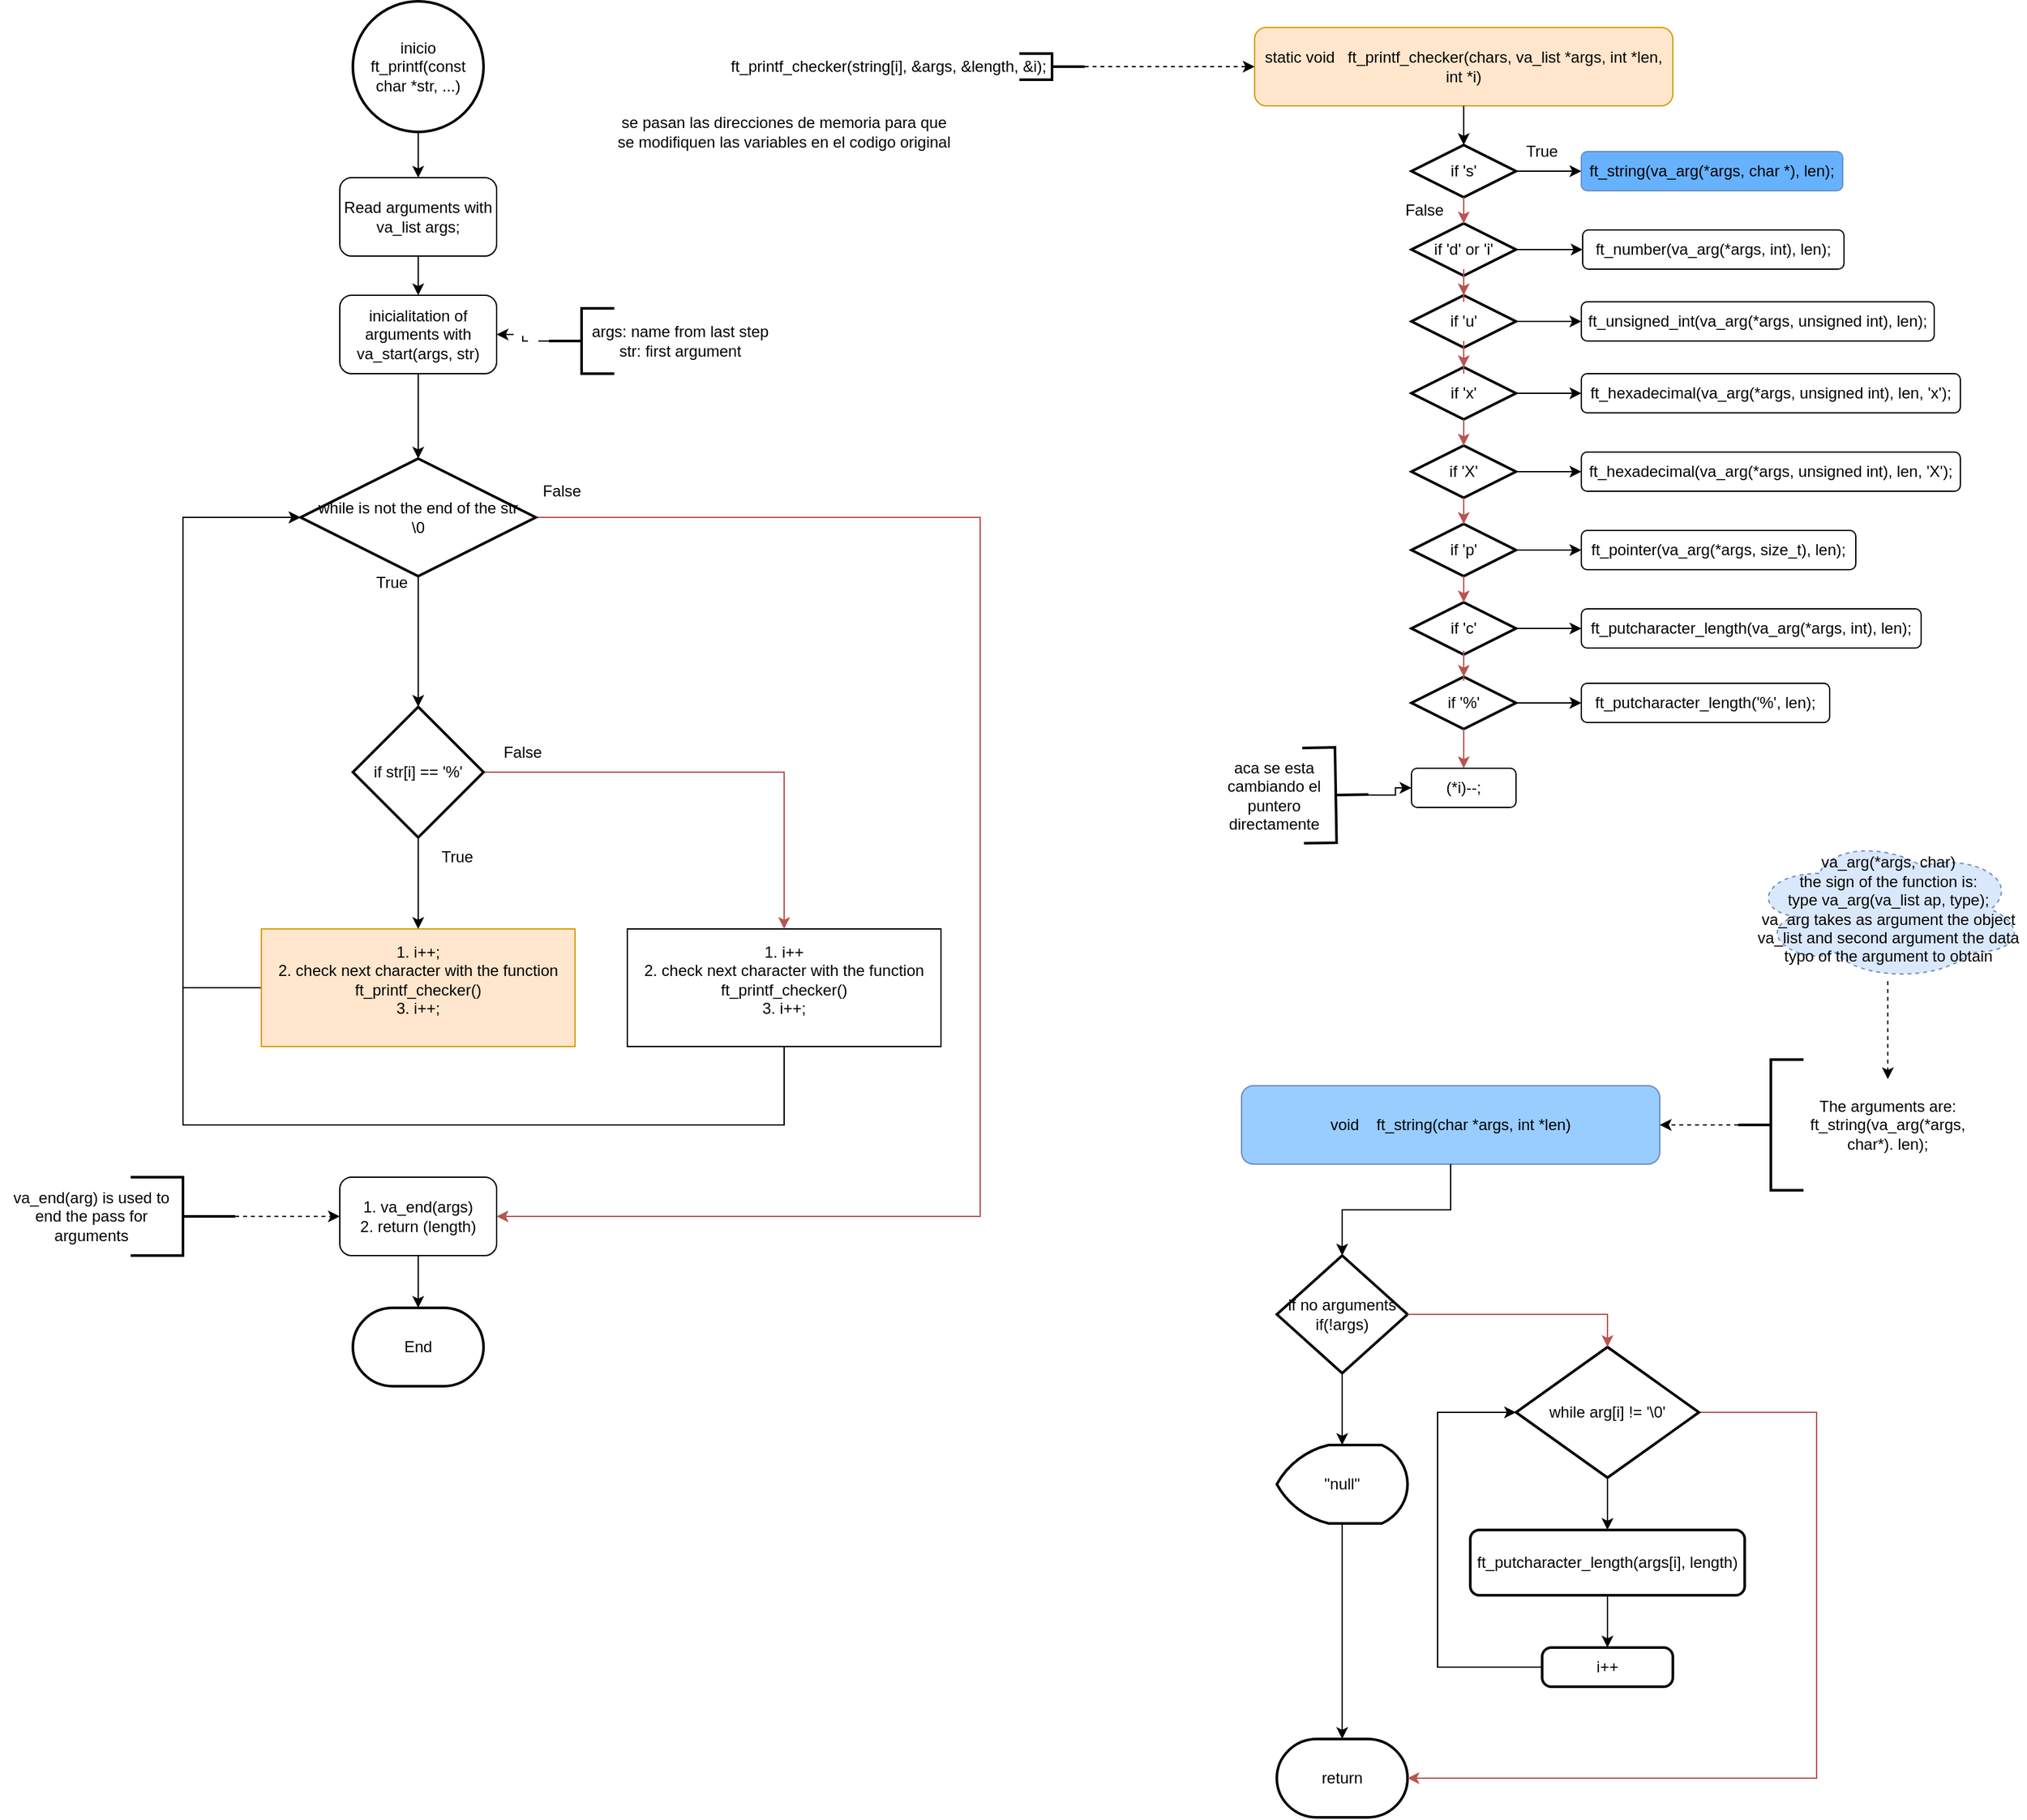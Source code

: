 <mxfile version="21.6.6" type="github">
  <diagram id="C5RBs43oDa-KdzZeNtuy" name="Page-1">
    <mxGraphModel dx="2678" dy="2047" grid="1" gridSize="10" guides="1" tooltips="1" connect="1" arrows="1" fold="1" page="1" pageScale="1" pageWidth="827" pageHeight="1169" math="0" shadow="0">
      <root>
        <mxCell id="WIyWlLk6GJQsqaUBKTNV-0" />
        <mxCell id="WIyWlLk6GJQsqaUBKTNV-1" parent="WIyWlLk6GJQsqaUBKTNV-0" />
        <mxCell id="30GPN8XgoAUHvCBVAkMa-12" style="edgeStyle=orthogonalEdgeStyle;rounded=0;orthogonalLoop=1;jettySize=auto;html=1;entryX=0.5;entryY=0;entryDx=0;entryDy=0;" edge="1" parent="WIyWlLk6GJQsqaUBKTNV-1" source="30GPN8XgoAUHvCBVAkMa-0" target="30GPN8XgoAUHvCBVAkMa-3">
          <mxGeometry relative="1" as="geometry" />
        </mxCell>
        <mxCell id="30GPN8XgoAUHvCBVAkMa-0" value="&lt;div&gt;Read arguments with va_list args;&lt;br&gt;&lt;/div&gt;" style="rounded=1;whiteSpace=wrap;html=1;" vertex="1" parent="WIyWlLk6GJQsqaUBKTNV-1">
          <mxGeometry x="90" y="145" width="120" height="60" as="geometry" />
        </mxCell>
        <mxCell id="30GPN8XgoAUHvCBVAkMa-33" style="edgeStyle=orthogonalEdgeStyle;rounded=0;orthogonalLoop=1;jettySize=auto;html=1;entryX=0.5;entryY=0;entryDx=0;entryDy=0;entryPerimeter=0;" edge="1" parent="WIyWlLk6GJQsqaUBKTNV-1" source="30GPN8XgoAUHvCBVAkMa-3" target="30GPN8XgoAUHvCBVAkMa-15">
          <mxGeometry relative="1" as="geometry" />
        </mxCell>
        <mxCell id="30GPN8XgoAUHvCBVAkMa-3" value="inicialitation of arguments with&lt;br&gt;va_start(args, str)" style="rounded=1;whiteSpace=wrap;html=1;" vertex="1" parent="WIyWlLk6GJQsqaUBKTNV-1">
          <mxGeometry x="90" y="235" width="120" height="60" as="geometry" />
        </mxCell>
        <mxCell id="30GPN8XgoAUHvCBVAkMa-7" value="" style="group" vertex="1" connectable="0" parent="WIyWlLk6GJQsqaUBKTNV-1">
          <mxGeometry x="250" y="245" width="180" height="50" as="geometry" />
        </mxCell>
        <mxCell id="30GPN8XgoAUHvCBVAkMa-4" value="" style="strokeWidth=2;html=1;shape=mxgraph.flowchart.annotation_2;align=left;labelPosition=right;pointerEvents=1;" vertex="1" parent="30GPN8XgoAUHvCBVAkMa-7">
          <mxGeometry width="50" height="50" as="geometry" />
        </mxCell>
        <mxCell id="30GPN8XgoAUHvCBVAkMa-5" value="&lt;div&gt;args: name from last step&lt;/div&gt;&lt;div&gt;str: first argument&lt;/div&gt;" style="text;html=1;align=center;verticalAlign=middle;resizable=0;points=[];autosize=1;strokeColor=none;fillColor=none;" vertex="1" parent="30GPN8XgoAUHvCBVAkMa-7">
          <mxGeometry x="20" y="5" width="160" height="40" as="geometry" />
        </mxCell>
        <mxCell id="30GPN8XgoAUHvCBVAkMa-10" style="edgeStyle=orthogonalEdgeStyle;rounded=0;orthogonalLoop=1;jettySize=auto;html=1;entryX=1;entryY=0.5;entryDx=0;entryDy=0;dashed=1;dashPattern=8 8;" edge="1" parent="WIyWlLk6GJQsqaUBKTNV-1" source="30GPN8XgoAUHvCBVAkMa-4" target="30GPN8XgoAUHvCBVAkMa-3">
          <mxGeometry relative="1" as="geometry" />
        </mxCell>
        <mxCell id="30GPN8XgoAUHvCBVAkMa-22" value="" style="edgeStyle=orthogonalEdgeStyle;rounded=0;orthogonalLoop=1;jettySize=auto;html=1;" edge="1" parent="WIyWlLk6GJQsqaUBKTNV-1" source="30GPN8XgoAUHvCBVAkMa-15">
          <mxGeometry relative="1" as="geometry">
            <mxPoint x="150" y="550" as="targetPoint" />
          </mxGeometry>
        </mxCell>
        <mxCell id="30GPN8XgoAUHvCBVAkMa-29" style="edgeStyle=orthogonalEdgeStyle;rounded=0;orthogonalLoop=1;jettySize=auto;html=1;entryX=1;entryY=0.5;entryDx=0;entryDy=0;fillColor=#f8cecc;strokeColor=#b85450;exitX=1;exitY=0.5;exitDx=0;exitDy=0;exitPerimeter=0;" edge="1" parent="WIyWlLk6GJQsqaUBKTNV-1" source="30GPN8XgoAUHvCBVAkMa-15" target="30GPN8XgoAUHvCBVAkMa-26">
          <mxGeometry relative="1" as="geometry">
            <Array as="points">
              <mxPoint x="580" y="405" />
              <mxPoint x="580" y="940" />
            </Array>
          </mxGeometry>
        </mxCell>
        <mxCell id="30GPN8XgoAUHvCBVAkMa-15" value="&lt;div&gt;while is not the end of the str&lt;br&gt;\0&lt;br&gt;&lt;/div&gt;" style="strokeWidth=2;html=1;shape=mxgraph.flowchart.decision;whiteSpace=wrap;" vertex="1" parent="WIyWlLk6GJQsqaUBKTNV-1">
          <mxGeometry x="60" y="360" width="180" height="90" as="geometry" />
        </mxCell>
        <mxCell id="30GPN8XgoAUHvCBVAkMa-59" style="edgeStyle=orthogonalEdgeStyle;rounded=0;orthogonalLoop=1;jettySize=auto;html=1;" edge="1" parent="WIyWlLk6GJQsqaUBKTNV-1" source="30GPN8XgoAUHvCBVAkMa-26" target="30GPN8XgoAUHvCBVAkMa-58">
          <mxGeometry relative="1" as="geometry" />
        </mxCell>
        <mxCell id="30GPN8XgoAUHvCBVAkMa-26" value="&lt;div&gt;1. va_end(args)&lt;/div&gt;&lt;div&gt;2. return (length)&lt;br&gt;&lt;/div&gt;" style="rounded=1;whiteSpace=wrap;html=1;" vertex="1" parent="WIyWlLk6GJQsqaUBKTNV-1">
          <mxGeometry x="90" y="910" width="120" height="60" as="geometry" />
        </mxCell>
        <mxCell id="30GPN8XgoAUHvCBVAkMa-31" value="&lt;div&gt;False&lt;/div&gt;" style="text;html=1;strokeColor=none;fillColor=none;align=center;verticalAlign=middle;whiteSpace=wrap;rounded=0;" vertex="1" parent="WIyWlLk6GJQsqaUBKTNV-1">
          <mxGeometry x="230" y="370" width="60" height="30" as="geometry" />
        </mxCell>
        <mxCell id="30GPN8XgoAUHvCBVAkMa-32" value="True" style="text;html=1;strokeColor=none;fillColor=none;align=center;verticalAlign=middle;whiteSpace=wrap;rounded=0;" vertex="1" parent="WIyWlLk6GJQsqaUBKTNV-1">
          <mxGeometry x="100" y="440" width="60" height="30" as="geometry" />
        </mxCell>
        <mxCell id="30GPN8XgoAUHvCBVAkMa-34" value="&amp;nbsp;" style="text;whiteSpace=wrap;html=1;" vertex="1" parent="WIyWlLk6GJQsqaUBKTNV-1">
          <mxGeometry x="530" y="670" width="40" height="40" as="geometry" />
        </mxCell>
        <mxCell id="30GPN8XgoAUHvCBVAkMa-45" style="edgeStyle=orthogonalEdgeStyle;rounded=0;orthogonalLoop=1;jettySize=auto;html=1;entryX=0.5;entryY=0;entryDx=0;entryDy=0;fillColor=#f8cecc;strokeColor=#b85450;" edge="1" parent="WIyWlLk6GJQsqaUBKTNV-1" source="30GPN8XgoAUHvCBVAkMa-35" target="30GPN8XgoAUHvCBVAkMa-38">
          <mxGeometry relative="1" as="geometry" />
        </mxCell>
        <mxCell id="30GPN8XgoAUHvCBVAkMa-47" style="edgeStyle=orthogonalEdgeStyle;rounded=0;orthogonalLoop=1;jettySize=auto;html=1;exitX=0.5;exitY=1;exitDx=0;exitDy=0;exitPerimeter=0;entryX=0.5;entryY=0;entryDx=0;entryDy=0;" edge="1" parent="WIyWlLk6GJQsqaUBKTNV-1" source="30GPN8XgoAUHvCBVAkMa-35" target="30GPN8XgoAUHvCBVAkMa-36">
          <mxGeometry relative="1" as="geometry" />
        </mxCell>
        <mxCell id="30GPN8XgoAUHvCBVAkMa-35" value="if str[i] == &#39;%&#39;" style="strokeWidth=2;html=1;shape=mxgraph.flowchart.decision;whiteSpace=wrap;" vertex="1" parent="WIyWlLk6GJQsqaUBKTNV-1">
          <mxGeometry x="100" y="550" width="100" height="100" as="geometry" />
        </mxCell>
        <mxCell id="30GPN8XgoAUHvCBVAkMa-52" style="edgeStyle=orthogonalEdgeStyle;rounded=0;orthogonalLoop=1;jettySize=auto;html=1;entryX=0;entryY=0.5;entryDx=0;entryDy=0;entryPerimeter=0;" edge="1" parent="WIyWlLk6GJQsqaUBKTNV-1" source="30GPN8XgoAUHvCBVAkMa-36" target="30GPN8XgoAUHvCBVAkMa-15">
          <mxGeometry relative="1" as="geometry">
            <Array as="points">
              <mxPoint x="-30" y="765" />
              <mxPoint x="-30" y="405" />
            </Array>
          </mxGeometry>
        </mxCell>
        <mxCell id="30GPN8XgoAUHvCBVAkMa-36" value="1. i++;&lt;br&gt;2. check next character with the function ft_printf_checker()&lt;br&gt;3. i++;&lt;br&gt;&lt;ol&gt;&lt;/ol&gt;" style="rounded=0;whiteSpace=wrap;html=1;fillColor=#ffe6cc;strokeColor=#d79b00;" vertex="1" parent="WIyWlLk6GJQsqaUBKTNV-1">
          <mxGeometry x="30" y="720" width="240" height="90" as="geometry" />
        </mxCell>
        <mxCell id="30GPN8XgoAUHvCBVAkMa-37" style="edgeStyle=orthogonalEdgeStyle;rounded=0;orthogonalLoop=1;jettySize=auto;html=1;exitX=0.5;exitY=1;exitDx=0;exitDy=0;" edge="1" parent="WIyWlLk6GJQsqaUBKTNV-1" source="30GPN8XgoAUHvCBVAkMa-36" target="30GPN8XgoAUHvCBVAkMa-36">
          <mxGeometry relative="1" as="geometry" />
        </mxCell>
        <mxCell id="30GPN8XgoAUHvCBVAkMa-56" style="edgeStyle=orthogonalEdgeStyle;rounded=0;orthogonalLoop=1;jettySize=auto;html=1;entryX=0;entryY=0.5;entryDx=0;entryDy=0;entryPerimeter=0;" edge="1" parent="WIyWlLk6GJQsqaUBKTNV-1" source="30GPN8XgoAUHvCBVAkMa-38" target="30GPN8XgoAUHvCBVAkMa-15">
          <mxGeometry relative="1" as="geometry">
            <Array as="points">
              <mxPoint x="430" y="870" />
              <mxPoint x="-30" y="870" />
              <mxPoint x="-30" y="405" />
            </Array>
          </mxGeometry>
        </mxCell>
        <mxCell id="30GPN8XgoAUHvCBVAkMa-38" value="1. i++&lt;br&gt;2. check next character with the function ft_printf_checker()&lt;br&gt;3. i++;&lt;br&gt;&lt;ol&gt;&lt;/ol&gt;" style="rounded=0;whiteSpace=wrap;html=1;" vertex="1" parent="WIyWlLk6GJQsqaUBKTNV-1">
          <mxGeometry x="310" y="720" width="240" height="90" as="geometry" />
        </mxCell>
        <mxCell id="30GPN8XgoAUHvCBVAkMa-49" value="True" style="text;html=1;strokeColor=none;fillColor=none;align=center;verticalAlign=middle;whiteSpace=wrap;rounded=0;" vertex="1" parent="WIyWlLk6GJQsqaUBKTNV-1">
          <mxGeometry x="150" y="650" width="60" height="30" as="geometry" />
        </mxCell>
        <mxCell id="30GPN8XgoAUHvCBVAkMa-50" value="&lt;div&gt;False&lt;/div&gt;" style="text;html=1;strokeColor=none;fillColor=none;align=center;verticalAlign=middle;whiteSpace=wrap;rounded=0;" vertex="1" parent="WIyWlLk6GJQsqaUBKTNV-1">
          <mxGeometry x="200" y="570" width="60" height="30" as="geometry" />
        </mxCell>
        <mxCell id="30GPN8XgoAUHvCBVAkMa-60" style="edgeStyle=orthogonalEdgeStyle;rounded=0;orthogonalLoop=1;jettySize=auto;html=1;" edge="1" parent="WIyWlLk6GJQsqaUBKTNV-1" source="30GPN8XgoAUHvCBVAkMa-57" target="30GPN8XgoAUHvCBVAkMa-0">
          <mxGeometry relative="1" as="geometry" />
        </mxCell>
        <mxCell id="30GPN8XgoAUHvCBVAkMa-57" value="inicio&lt;br&gt;&lt;div&gt;ft_printf(const char *str, ...)&lt;/div&gt;" style="strokeWidth=2;html=1;shape=mxgraph.flowchart.start_2;whiteSpace=wrap;" vertex="1" parent="WIyWlLk6GJQsqaUBKTNV-1">
          <mxGeometry x="100" y="10" width="100" height="100" as="geometry" />
        </mxCell>
        <mxCell id="30GPN8XgoAUHvCBVAkMa-58" value="End" style="strokeWidth=2;html=1;shape=mxgraph.flowchart.terminator;whiteSpace=wrap;" vertex="1" parent="WIyWlLk6GJQsqaUBKTNV-1">
          <mxGeometry x="100" y="1010" width="100" height="60" as="geometry" />
        </mxCell>
        <mxCell id="30GPN8XgoAUHvCBVAkMa-63" style="edgeStyle=orthogonalEdgeStyle;rounded=0;orthogonalLoop=1;jettySize=auto;html=1;entryX=0;entryY=0.5;entryDx=0;entryDy=0;dashed=1;" edge="1" parent="WIyWlLk6GJQsqaUBKTNV-1" source="30GPN8XgoAUHvCBVAkMa-61" target="30GPN8XgoAUHvCBVAkMa-26">
          <mxGeometry relative="1" as="geometry" />
        </mxCell>
        <mxCell id="30GPN8XgoAUHvCBVAkMa-61" value="" style="strokeWidth=2;html=1;shape=mxgraph.flowchart.annotation_2;align=left;labelPosition=right;pointerEvents=1;rotation=-180;" vertex="1" parent="WIyWlLk6GJQsqaUBKTNV-1">
          <mxGeometry x="-70" y="910" width="80" height="60" as="geometry" />
        </mxCell>
        <mxCell id="30GPN8XgoAUHvCBVAkMa-62" value="&lt;div&gt;va_end(arg) is used to end the pass for arguments&lt;/div&gt;" style="text;html=1;strokeColor=none;fillColor=none;align=center;verticalAlign=middle;whiteSpace=wrap;rounded=0;" vertex="1" parent="WIyWlLk6GJQsqaUBKTNV-1">
          <mxGeometry x="-170" y="902.5" width="140" height="75" as="geometry" />
        </mxCell>
        <mxCell id="30GPN8XgoAUHvCBVAkMa-75" value="se pasan las direcciones de memoria para que se modifiquen las variables en el codigo original" style="text;html=1;strokeColor=none;fillColor=none;align=center;verticalAlign=middle;whiteSpace=wrap;rounded=0;" vertex="1" parent="WIyWlLk6GJQsqaUBKTNV-1">
          <mxGeometry x="300" y="90" width="260" height="40" as="geometry" />
        </mxCell>
        <mxCell id="30GPN8XgoAUHvCBVAkMa-102" value="" style="group" vertex="1" connectable="0" parent="WIyWlLk6GJQsqaUBKTNV-1">
          <mxGeometry x="780" y="650" width="599.5" height="750" as="geometry" />
        </mxCell>
        <mxCell id="30GPN8XgoAUHvCBVAkMa-64" value="&lt;div&gt;void&amp;nbsp;&amp;nbsp;&amp;nbsp; ft_string(char *args, int *len)&lt;/div&gt;" style="rounded=1;whiteSpace=wrap;html=1;fillColor=#99CCFF;strokeColor=#6c8ebf;" vertex="1" parent="30GPN8XgoAUHvCBVAkMa-102">
          <mxGeometry y="190" width="320" height="60" as="geometry" />
        </mxCell>
        <mxCell id="30GPN8XgoAUHvCBVAkMa-67" style="edgeStyle=orthogonalEdgeStyle;rounded=0;orthogonalLoop=1;jettySize=auto;html=1;dashed=1;" edge="1" parent="30GPN8XgoAUHvCBVAkMa-102" source="30GPN8XgoAUHvCBVAkMa-65" target="30GPN8XgoAUHvCBVAkMa-64">
          <mxGeometry relative="1" as="geometry" />
        </mxCell>
        <mxCell id="30GPN8XgoAUHvCBVAkMa-65" value="" style="strokeWidth=2;html=1;shape=mxgraph.flowchart.annotation_2;align=left;labelPosition=right;pointerEvents=1;" vertex="1" parent="30GPN8XgoAUHvCBVAkMa-102">
          <mxGeometry x="380" y="170" width="50" height="100" as="geometry" />
        </mxCell>
        <mxCell id="30GPN8XgoAUHvCBVAkMa-66" value="The arguments are:&lt;br&gt;ft_string(va_arg(*args, char*). len);" style="text;html=1;strokeColor=none;fillColor=none;align=center;verticalAlign=middle;whiteSpace=wrap;rounded=0;" vertex="1" parent="30GPN8XgoAUHvCBVAkMa-102">
          <mxGeometry x="420" y="185" width="149" height="70" as="geometry" />
        </mxCell>
        <mxCell id="30GPN8XgoAUHvCBVAkMa-69" style="edgeStyle=orthogonalEdgeStyle;rounded=0;orthogonalLoop=1;jettySize=auto;html=1;dashed=1;" edge="1" parent="30GPN8XgoAUHvCBVAkMa-102" source="30GPN8XgoAUHvCBVAkMa-68" target="30GPN8XgoAUHvCBVAkMa-66">
          <mxGeometry relative="1" as="geometry" />
        </mxCell>
        <mxCell id="30GPN8XgoAUHvCBVAkMa-68" value="va_arg(*args, char)&lt;br&gt;the sign of the function is:&lt;br&gt;type va_arg(va_list ap, type);&lt;br&gt;va_arg takes as argument the object va_list and second argument the data typo of the argument to obtain&lt;br&gt; " style="ellipse;shape=cloud;whiteSpace=wrap;html=1;fillColor=#dae8fc;strokeColor=#6c8ebf;dashed=1;" vertex="1" parent="30GPN8XgoAUHvCBVAkMa-102">
          <mxGeometry x="389.5" width="210" height="110" as="geometry" />
        </mxCell>
        <mxCell id="30GPN8XgoAUHvCBVAkMa-76" value="if no arguments&lt;br&gt;if(!args)" style="strokeWidth=2;html=1;shape=mxgraph.flowchart.decision;whiteSpace=wrap;" vertex="1" parent="30GPN8XgoAUHvCBVAkMa-102">
          <mxGeometry x="27" y="320" width="100" height="90" as="geometry" />
        </mxCell>
        <mxCell id="30GPN8XgoAUHvCBVAkMa-96" style="edgeStyle=orthogonalEdgeStyle;rounded=0;orthogonalLoop=1;jettySize=auto;html=1;entryX=0.5;entryY=0;entryDx=0;entryDy=0;entryPerimeter=0;" edge="1" parent="30GPN8XgoAUHvCBVAkMa-102" source="30GPN8XgoAUHvCBVAkMa-64" target="30GPN8XgoAUHvCBVAkMa-76">
          <mxGeometry relative="1" as="geometry" />
        </mxCell>
        <mxCell id="30GPN8XgoAUHvCBVAkMa-78" value="&quot;null&quot;" style="strokeWidth=2;html=1;shape=mxgraph.flowchart.display;whiteSpace=wrap;" vertex="1" parent="30GPN8XgoAUHvCBVAkMa-102">
          <mxGeometry x="27" y="465" width="100" height="60" as="geometry" />
        </mxCell>
        <mxCell id="30GPN8XgoAUHvCBVAkMa-84" style="edgeStyle=orthogonalEdgeStyle;rounded=0;orthogonalLoop=1;jettySize=auto;html=1;" edge="1" parent="30GPN8XgoAUHvCBVAkMa-102" source="30GPN8XgoAUHvCBVAkMa-76" target="30GPN8XgoAUHvCBVAkMa-78">
          <mxGeometry relative="1" as="geometry" />
        </mxCell>
        <mxCell id="30GPN8XgoAUHvCBVAkMa-80" value="return" style="strokeWidth=2;html=1;shape=mxgraph.flowchart.terminator;whiteSpace=wrap;" vertex="1" parent="30GPN8XgoAUHvCBVAkMa-102">
          <mxGeometry x="27" y="690" width="100" height="60" as="geometry" />
        </mxCell>
        <mxCell id="30GPN8XgoAUHvCBVAkMa-81" style="edgeStyle=orthogonalEdgeStyle;rounded=0;orthogonalLoop=1;jettySize=auto;html=1;entryX=0.5;entryY=0;entryDx=0;entryDy=0;entryPerimeter=0;" edge="1" parent="30GPN8XgoAUHvCBVAkMa-102" source="30GPN8XgoAUHvCBVAkMa-78" target="30GPN8XgoAUHvCBVAkMa-80">
          <mxGeometry relative="1" as="geometry" />
        </mxCell>
        <mxCell id="30GPN8XgoAUHvCBVAkMa-95" style="edgeStyle=orthogonalEdgeStyle;rounded=0;orthogonalLoop=1;jettySize=auto;html=1;entryX=1;entryY=0.5;entryDx=0;entryDy=0;entryPerimeter=0;fillColor=#f8cecc;strokeColor=#b85450;" edge="1" parent="30GPN8XgoAUHvCBVAkMa-102" source="30GPN8XgoAUHvCBVAkMa-83" target="30GPN8XgoAUHvCBVAkMa-80">
          <mxGeometry relative="1" as="geometry">
            <Array as="points">
              <mxPoint x="440" y="440" />
              <mxPoint x="440" y="720" />
            </Array>
          </mxGeometry>
        </mxCell>
        <mxCell id="30GPN8XgoAUHvCBVAkMa-83" value="while arg[i] != &#39;\0&#39;" style="strokeWidth=2;html=1;shape=mxgraph.flowchart.decision;whiteSpace=wrap;" vertex="1" parent="30GPN8XgoAUHvCBVAkMa-102">
          <mxGeometry x="210" y="390" width="140" height="100" as="geometry" />
        </mxCell>
        <mxCell id="30GPN8XgoAUHvCBVAkMa-94" style="edgeStyle=orthogonalEdgeStyle;rounded=0;orthogonalLoop=1;jettySize=auto;html=1;entryX=0.5;entryY=0;entryDx=0;entryDy=0;entryPerimeter=0;fillColor=#f8cecc;strokeColor=#b85450;" edge="1" parent="30GPN8XgoAUHvCBVAkMa-102" source="30GPN8XgoAUHvCBVAkMa-76" target="30GPN8XgoAUHvCBVAkMa-83">
          <mxGeometry relative="1" as="geometry" />
        </mxCell>
        <mxCell id="30GPN8XgoAUHvCBVAkMa-87" value="ft_putcharacter_length(args[i], length)" style="rounded=1;whiteSpace=wrap;html=1;absoluteArcSize=1;arcSize=14;strokeWidth=2;" vertex="1" parent="30GPN8XgoAUHvCBVAkMa-102">
          <mxGeometry x="175" y="530" width="210" height="50" as="geometry" />
        </mxCell>
        <mxCell id="30GPN8XgoAUHvCBVAkMa-90" style="edgeStyle=orthogonalEdgeStyle;rounded=0;orthogonalLoop=1;jettySize=auto;html=1;entryX=0.5;entryY=0;entryDx=0;entryDy=0;" edge="1" parent="30GPN8XgoAUHvCBVAkMa-102" source="30GPN8XgoAUHvCBVAkMa-83" target="30GPN8XgoAUHvCBVAkMa-87">
          <mxGeometry relative="1" as="geometry" />
        </mxCell>
        <mxCell id="30GPN8XgoAUHvCBVAkMa-92" style="edgeStyle=orthogonalEdgeStyle;rounded=0;orthogonalLoop=1;jettySize=auto;html=1;entryX=0;entryY=0.5;entryDx=0;entryDy=0;entryPerimeter=0;" edge="1" parent="30GPN8XgoAUHvCBVAkMa-102" source="30GPN8XgoAUHvCBVAkMa-89" target="30GPN8XgoAUHvCBVAkMa-83">
          <mxGeometry relative="1" as="geometry">
            <Array as="points">
              <mxPoint x="150" y="635" />
              <mxPoint x="150" y="440" />
            </Array>
          </mxGeometry>
        </mxCell>
        <mxCell id="30GPN8XgoAUHvCBVAkMa-89" value="i++" style="rounded=1;whiteSpace=wrap;html=1;absoluteArcSize=1;arcSize=14;strokeWidth=2;" vertex="1" parent="30GPN8XgoAUHvCBVAkMa-102">
          <mxGeometry x="230" y="620" width="100" height="30" as="geometry" />
        </mxCell>
        <mxCell id="30GPN8XgoAUHvCBVAkMa-91" style="edgeStyle=orthogonalEdgeStyle;rounded=0;orthogonalLoop=1;jettySize=auto;html=1;" edge="1" parent="30GPN8XgoAUHvCBVAkMa-102" source="30GPN8XgoAUHvCBVAkMa-87" target="30GPN8XgoAUHvCBVAkMa-89">
          <mxGeometry relative="1" as="geometry" />
        </mxCell>
        <mxCell id="30GPN8XgoAUHvCBVAkMa-144" value="" style="group" vertex="1" connectable="0" parent="WIyWlLk6GJQsqaUBKTNV-1">
          <mxGeometry x="370" y="30" width="960" height="624.431" as="geometry" />
        </mxCell>
        <mxCell id="30GPN8XgoAUHvCBVAkMa-72" value="" style="group" vertex="1" connectable="0" parent="30GPN8XgoAUHvCBVAkMa-144">
          <mxGeometry y="15" width="290" height="30" as="geometry" />
        </mxCell>
        <mxCell id="30GPN8XgoAUHvCBVAkMa-142" value="" style="group" vertex="1" connectable="0" parent="30GPN8XgoAUHvCBVAkMa-72">
          <mxGeometry width="290" height="30" as="geometry" />
        </mxCell>
        <mxCell id="30GPN8XgoAUHvCBVAkMa-70" value="ft_printf_checker(string[i], &amp;amp;args, &amp;amp;length, &amp;amp;i);" style="text;html=1;strokeColor=none;fillColor=none;align=center;verticalAlign=middle;whiteSpace=wrap;rounded=0;" vertex="1" parent="30GPN8XgoAUHvCBVAkMa-142">
          <mxGeometry width="280" height="30" as="geometry" />
        </mxCell>
        <mxCell id="30GPN8XgoAUHvCBVAkMa-71" value="" style="strokeWidth=2;html=1;shape=mxgraph.flowchart.annotation_2;align=left;labelPosition=right;pointerEvents=1;rotation=-180;" vertex="1" parent="30GPN8XgoAUHvCBVAkMa-142">
          <mxGeometry x="240" y="5" width="50" height="20" as="geometry" />
        </mxCell>
        <mxCell id="30GPN8XgoAUHvCBVAkMa-141" value="" style="group" vertex="1" connectable="0" parent="30GPN8XgoAUHvCBVAkMa-144">
          <mxGeometry x="380" y="550.569" width="127.733" height="73.862" as="geometry" />
        </mxCell>
        <mxCell id="30GPN8XgoAUHvCBVAkMa-138" value="" style="strokeWidth=2;html=1;shape=mxgraph.flowchart.annotation_2;align=left;labelPosition=right;pointerEvents=1;rotation=-181;" vertex="1" parent="30GPN8XgoAUHvCBVAkMa-141">
          <mxGeometry x="77.1" y="0.431" width="50" height="73" as="geometry" />
        </mxCell>
        <mxCell id="30GPN8XgoAUHvCBVAkMa-140" value="aca se esta cambiando el puntero directamente" style="text;html=1;strokeColor=none;fillColor=none;align=center;verticalAlign=middle;whiteSpace=wrap;rounded=0;" vertex="1" parent="30GPN8XgoAUHvCBVAkMa-141">
          <mxGeometry y="1.931" width="110" height="70" as="geometry" />
        </mxCell>
        <mxCell id="30GPN8XgoAUHvCBVAkMa-143" value="" style="group" vertex="1" connectable="0" parent="30GPN8XgoAUHvCBVAkMa-144">
          <mxGeometry x="420" width="540" height="597" as="geometry" />
        </mxCell>
        <mxCell id="30GPN8XgoAUHvCBVAkMa-39" value="static void&amp;nbsp;&amp;nbsp; ft_printf_checker(chars, va_list *args, int *len, int *i)" style="rounded=1;whiteSpace=wrap;html=1;fillColor=#ffe6cc;strokeColor=#d79b00;" vertex="1" parent="30GPN8XgoAUHvCBVAkMa-143">
          <mxGeometry width="320" height="60" as="geometry" />
        </mxCell>
        <mxCell id="30GPN8XgoAUHvCBVAkMa-97" value="if &#39;s&#39;" style="strokeWidth=2;html=1;shape=mxgraph.flowchart.decision;whiteSpace=wrap;" vertex="1" parent="30GPN8XgoAUHvCBVAkMa-143">
          <mxGeometry x="120" y="90" width="80" height="40" as="geometry" />
        </mxCell>
        <mxCell id="30GPN8XgoAUHvCBVAkMa-108" style="edgeStyle=orthogonalEdgeStyle;rounded=0;orthogonalLoop=1;jettySize=auto;html=1;exitX=0.5;exitY=1;exitDx=0;exitDy=0;entryX=0.5;entryY=0;entryDx=0;entryDy=0;entryPerimeter=0;" edge="1" parent="30GPN8XgoAUHvCBVAkMa-143" source="30GPN8XgoAUHvCBVAkMa-39" target="30GPN8XgoAUHvCBVAkMa-97">
          <mxGeometry relative="1" as="geometry" />
        </mxCell>
        <mxCell id="30GPN8XgoAUHvCBVAkMa-98" value="if &#39;d&#39; or &#39;i&#39;" style="strokeWidth=2;html=1;shape=mxgraph.flowchart.decision;whiteSpace=wrap;" vertex="1" parent="30GPN8XgoAUHvCBVAkMa-143">
          <mxGeometry x="120" y="150" width="80" height="40" as="geometry" />
        </mxCell>
        <mxCell id="30GPN8XgoAUHvCBVAkMa-109" style="edgeStyle=orthogonalEdgeStyle;rounded=0;orthogonalLoop=1;jettySize=auto;html=1;fillColor=#f8cecc;strokeColor=#b85450;" edge="1" parent="30GPN8XgoAUHvCBVAkMa-143" source="30GPN8XgoAUHvCBVAkMa-97" target="30GPN8XgoAUHvCBVAkMa-98">
          <mxGeometry relative="1" as="geometry" />
        </mxCell>
        <mxCell id="30GPN8XgoAUHvCBVAkMa-99" value="if &#39;u&#39;" style="strokeWidth=2;html=1;shape=mxgraph.flowchart.decision;whiteSpace=wrap;" vertex="1" parent="30GPN8XgoAUHvCBVAkMa-143">
          <mxGeometry x="120" y="205" width="80" height="40" as="geometry" />
        </mxCell>
        <mxCell id="30GPN8XgoAUHvCBVAkMa-110" style="edgeStyle=orthogonalEdgeStyle;rounded=0;orthogonalLoop=1;jettySize=auto;html=1;entryX=0.5;entryY=0;entryDx=0;entryDy=0;entryPerimeter=0;fillColor=#f8cecc;strokeColor=#b85450;" edge="1" parent="30GPN8XgoAUHvCBVAkMa-143" source="30GPN8XgoAUHvCBVAkMa-98" target="30GPN8XgoAUHvCBVAkMa-99">
          <mxGeometry relative="1" as="geometry" />
        </mxCell>
        <mxCell id="30GPN8XgoAUHvCBVAkMa-100" value="if &#39;x&#39;" style="strokeWidth=2;html=1;shape=mxgraph.flowchart.decision;whiteSpace=wrap;" vertex="1" parent="30GPN8XgoAUHvCBVAkMa-143">
          <mxGeometry x="120" y="260" width="80" height="40" as="geometry" />
        </mxCell>
        <mxCell id="30GPN8XgoAUHvCBVAkMa-111" style="edgeStyle=orthogonalEdgeStyle;rounded=0;orthogonalLoop=1;jettySize=auto;html=1;entryX=0.5;entryY=0;entryDx=0;entryDy=0;entryPerimeter=0;fillColor=#f8cecc;strokeColor=#b85450;" edge="1" parent="30GPN8XgoAUHvCBVAkMa-143" source="30GPN8XgoAUHvCBVAkMa-99" target="30GPN8XgoAUHvCBVAkMa-100">
          <mxGeometry relative="1" as="geometry" />
        </mxCell>
        <mxCell id="30GPN8XgoAUHvCBVAkMa-101" value="if &#39;X&#39;" style="strokeWidth=2;html=1;shape=mxgraph.flowchart.decision;whiteSpace=wrap;" vertex="1" parent="30GPN8XgoAUHvCBVAkMa-143">
          <mxGeometry x="120" y="320" width="80" height="40" as="geometry" />
        </mxCell>
        <mxCell id="30GPN8XgoAUHvCBVAkMa-112" style="edgeStyle=orthogonalEdgeStyle;rounded=0;orthogonalLoop=1;jettySize=auto;html=1;fillColor=#f8cecc;strokeColor=#b85450;" edge="1" parent="30GPN8XgoAUHvCBVAkMa-143" source="30GPN8XgoAUHvCBVAkMa-100" target="30GPN8XgoAUHvCBVAkMa-101">
          <mxGeometry relative="1" as="geometry" />
        </mxCell>
        <mxCell id="30GPN8XgoAUHvCBVAkMa-103" value="if &#39;p&#39;" style="strokeWidth=2;html=1;shape=mxgraph.flowchart.decision;whiteSpace=wrap;" vertex="1" parent="30GPN8XgoAUHvCBVAkMa-143">
          <mxGeometry x="120" y="380" width="80" height="40" as="geometry" />
        </mxCell>
        <mxCell id="30GPN8XgoAUHvCBVAkMa-114" style="edgeStyle=orthogonalEdgeStyle;rounded=0;orthogonalLoop=1;jettySize=auto;html=1;entryX=0.5;entryY=0;entryDx=0;entryDy=0;entryPerimeter=0;fillColor=#f8cecc;strokeColor=#b85450;" edge="1" parent="30GPN8XgoAUHvCBVAkMa-143" source="30GPN8XgoAUHvCBVAkMa-101" target="30GPN8XgoAUHvCBVAkMa-103">
          <mxGeometry relative="1" as="geometry" />
        </mxCell>
        <mxCell id="30GPN8XgoAUHvCBVAkMa-116" style="edgeStyle=orthogonalEdgeStyle;rounded=0;orthogonalLoop=1;jettySize=auto;html=1;" edge="1" parent="30GPN8XgoAUHvCBVAkMa-143" target="30GPN8XgoAUHvCBVAkMa-105">
          <mxGeometry relative="1" as="geometry">
            <mxPoint x="170" y="507" as="sourcePoint" />
          </mxGeometry>
        </mxCell>
        <mxCell id="30GPN8XgoAUHvCBVAkMa-104" value="if &#39;c&#39;" style="strokeWidth=2;html=1;shape=mxgraph.flowchart.decision;whiteSpace=wrap;" vertex="1" parent="30GPN8XgoAUHvCBVAkMa-143">
          <mxGeometry x="120" y="440" width="80" height="40" as="geometry" />
        </mxCell>
        <mxCell id="30GPN8XgoAUHvCBVAkMa-115" style="edgeStyle=orthogonalEdgeStyle;rounded=0;orthogonalLoop=1;jettySize=auto;html=1;entryX=0.5;entryY=0;entryDx=0;entryDy=0;entryPerimeter=0;fillColor=#f8cecc;strokeColor=#b85450;" edge="1" parent="30GPN8XgoAUHvCBVAkMa-143" source="30GPN8XgoAUHvCBVAkMa-103" target="30GPN8XgoAUHvCBVAkMa-104">
          <mxGeometry relative="1" as="geometry" />
        </mxCell>
        <mxCell id="30GPN8XgoAUHvCBVAkMa-105" value="if &#39;%&#39;" style="strokeWidth=2;html=1;shape=mxgraph.flowchart.decision;whiteSpace=wrap;" vertex="1" parent="30GPN8XgoAUHvCBVAkMa-143">
          <mxGeometry x="120" y="497" width="80" height="40" as="geometry" />
        </mxCell>
        <mxCell id="30GPN8XgoAUHvCBVAkMa-118" style="edgeStyle=orthogonalEdgeStyle;rounded=0;orthogonalLoop=1;jettySize=auto;html=1;fillColor=#f8cecc;strokeColor=#b85450;" edge="1" parent="30GPN8XgoAUHvCBVAkMa-143" source="30GPN8XgoAUHvCBVAkMa-104" target="30GPN8XgoAUHvCBVAkMa-105">
          <mxGeometry relative="1" as="geometry" />
        </mxCell>
        <mxCell id="30GPN8XgoAUHvCBVAkMa-107" value="(*i)--;" style="rounded=1;whiteSpace=wrap;html=1;" vertex="1" parent="30GPN8XgoAUHvCBVAkMa-143">
          <mxGeometry x="120" y="567" width="80" height="30" as="geometry" />
        </mxCell>
        <mxCell id="30GPN8XgoAUHvCBVAkMa-117" style="edgeStyle=orthogonalEdgeStyle;rounded=0;orthogonalLoop=1;jettySize=auto;html=1;fillColor=#f8cecc;strokeColor=#b85450;" edge="1" parent="30GPN8XgoAUHvCBVAkMa-143" source="30GPN8XgoAUHvCBVAkMa-105" target="30GPN8XgoAUHvCBVAkMa-107">
          <mxGeometry relative="1" as="geometry" />
        </mxCell>
        <mxCell id="30GPN8XgoAUHvCBVAkMa-119" value="ft_string(va_arg(*args, char *), len);" style="rounded=1;whiteSpace=wrap;html=1;fillColor=#66B2FF;strokeColor=#6c8ebf;" vertex="1" parent="30GPN8XgoAUHvCBVAkMa-143">
          <mxGeometry x="250" y="95" width="200" height="30" as="geometry" />
        </mxCell>
        <mxCell id="30GPN8XgoAUHvCBVAkMa-127" style="edgeStyle=orthogonalEdgeStyle;rounded=0;orthogonalLoop=1;jettySize=auto;html=1;entryX=0;entryY=0.5;entryDx=0;entryDy=0;" edge="1" parent="30GPN8XgoAUHvCBVAkMa-143" source="30GPN8XgoAUHvCBVAkMa-97" target="30GPN8XgoAUHvCBVAkMa-119">
          <mxGeometry relative="1" as="geometry" />
        </mxCell>
        <mxCell id="30GPN8XgoAUHvCBVAkMa-120" value="ft_number(va_arg(*args, int), len);" style="rounded=1;whiteSpace=wrap;html=1;" vertex="1" parent="30GPN8XgoAUHvCBVAkMa-143">
          <mxGeometry x="251" y="155" width="200" height="30" as="geometry" />
        </mxCell>
        <mxCell id="30GPN8XgoAUHvCBVAkMa-128" style="edgeStyle=orthogonalEdgeStyle;rounded=0;orthogonalLoop=1;jettySize=auto;html=1;entryX=0;entryY=0.5;entryDx=0;entryDy=0;" edge="1" parent="30GPN8XgoAUHvCBVAkMa-143" source="30GPN8XgoAUHvCBVAkMa-98" target="30GPN8XgoAUHvCBVAkMa-120">
          <mxGeometry relative="1" as="geometry" />
        </mxCell>
        <mxCell id="30GPN8XgoAUHvCBVAkMa-121" value="ft_unsigned_int(va_arg(*args, unsigned int), len);" style="rounded=1;whiteSpace=wrap;html=1;" vertex="1" parent="30GPN8XgoAUHvCBVAkMa-143">
          <mxGeometry x="250" y="210" width="270" height="30" as="geometry" />
        </mxCell>
        <mxCell id="30GPN8XgoAUHvCBVAkMa-130" style="edgeStyle=orthogonalEdgeStyle;rounded=0;orthogonalLoop=1;jettySize=auto;html=1;entryX=0;entryY=0.5;entryDx=0;entryDy=0;" edge="1" parent="30GPN8XgoAUHvCBVAkMa-143" source="30GPN8XgoAUHvCBVAkMa-99" target="30GPN8XgoAUHvCBVAkMa-121">
          <mxGeometry relative="1" as="geometry" />
        </mxCell>
        <mxCell id="30GPN8XgoAUHvCBVAkMa-122" value="ft_hexadecimal(va_arg(*args, unsigned int), len, &#39;x&#39;);" style="rounded=1;whiteSpace=wrap;html=1;" vertex="1" parent="30GPN8XgoAUHvCBVAkMa-143">
          <mxGeometry x="250" y="265" width="290" height="30" as="geometry" />
        </mxCell>
        <mxCell id="30GPN8XgoAUHvCBVAkMa-131" style="edgeStyle=orthogonalEdgeStyle;rounded=0;orthogonalLoop=1;jettySize=auto;html=1;" edge="1" parent="30GPN8XgoAUHvCBVAkMa-143" source="30GPN8XgoAUHvCBVAkMa-100" target="30GPN8XgoAUHvCBVAkMa-122">
          <mxGeometry relative="1" as="geometry" />
        </mxCell>
        <mxCell id="30GPN8XgoAUHvCBVAkMa-123" value="ft_hexadecimal(va_arg(*args, unsigned int), len, &#39;X&#39;);" style="rounded=1;whiteSpace=wrap;html=1;" vertex="1" parent="30GPN8XgoAUHvCBVAkMa-143">
          <mxGeometry x="250" y="325" width="290" height="30" as="geometry" />
        </mxCell>
        <mxCell id="30GPN8XgoAUHvCBVAkMa-132" style="edgeStyle=orthogonalEdgeStyle;rounded=0;orthogonalLoop=1;jettySize=auto;html=1;" edge="1" parent="30GPN8XgoAUHvCBVAkMa-143" source="30GPN8XgoAUHvCBVAkMa-101" target="30GPN8XgoAUHvCBVAkMa-123">
          <mxGeometry relative="1" as="geometry" />
        </mxCell>
        <mxCell id="30GPN8XgoAUHvCBVAkMa-124" value="ft_pointer(va_arg(*args, size_t), len);" style="rounded=1;whiteSpace=wrap;html=1;" vertex="1" parent="30GPN8XgoAUHvCBVAkMa-143">
          <mxGeometry x="250" y="385" width="210" height="30" as="geometry" />
        </mxCell>
        <mxCell id="30GPN8XgoAUHvCBVAkMa-133" style="edgeStyle=orthogonalEdgeStyle;rounded=0;orthogonalLoop=1;jettySize=auto;html=1;" edge="1" parent="30GPN8XgoAUHvCBVAkMa-143" source="30GPN8XgoAUHvCBVAkMa-103" target="30GPN8XgoAUHvCBVAkMa-124">
          <mxGeometry relative="1" as="geometry" />
        </mxCell>
        <mxCell id="30GPN8XgoAUHvCBVAkMa-125" value="ft_putcharacter_length(va_arg(*args, int), len);" style="rounded=1;whiteSpace=wrap;html=1;" vertex="1" parent="30GPN8XgoAUHvCBVAkMa-143">
          <mxGeometry x="250" y="445" width="260" height="30" as="geometry" />
        </mxCell>
        <mxCell id="30GPN8XgoAUHvCBVAkMa-134" style="edgeStyle=orthogonalEdgeStyle;rounded=0;orthogonalLoop=1;jettySize=auto;html=1;" edge="1" parent="30GPN8XgoAUHvCBVAkMa-143" source="30GPN8XgoAUHvCBVAkMa-104" target="30GPN8XgoAUHvCBVAkMa-125">
          <mxGeometry relative="1" as="geometry" />
        </mxCell>
        <mxCell id="30GPN8XgoAUHvCBVAkMa-126" value="ft_putcharacter_length(&#39;%&#39;, len);" style="rounded=1;whiteSpace=wrap;html=1;" vertex="1" parent="30GPN8XgoAUHvCBVAkMa-143">
          <mxGeometry x="250" y="502" width="190" height="30" as="geometry" />
        </mxCell>
        <mxCell id="30GPN8XgoAUHvCBVAkMa-135" style="edgeStyle=orthogonalEdgeStyle;rounded=0;orthogonalLoop=1;jettySize=auto;html=1;" edge="1" parent="30GPN8XgoAUHvCBVAkMa-143" source="30GPN8XgoAUHvCBVAkMa-105" target="30GPN8XgoAUHvCBVAkMa-126">
          <mxGeometry relative="1" as="geometry" />
        </mxCell>
        <mxCell id="30GPN8XgoAUHvCBVAkMa-136" value="False" style="text;html=1;strokeColor=none;fillColor=none;align=center;verticalAlign=middle;whiteSpace=wrap;rounded=0;" vertex="1" parent="30GPN8XgoAUHvCBVAkMa-143">
          <mxGeometry x="100" y="125" width="60" height="30" as="geometry" />
        </mxCell>
        <mxCell id="30GPN8XgoAUHvCBVAkMa-137" value="True" style="text;html=1;strokeColor=none;fillColor=none;align=center;verticalAlign=middle;whiteSpace=wrap;rounded=0;" vertex="1" parent="30GPN8XgoAUHvCBVAkMa-143">
          <mxGeometry x="190" y="80" width="60" height="30" as="geometry" />
        </mxCell>
        <mxCell id="30GPN8XgoAUHvCBVAkMa-73" style="edgeStyle=orthogonalEdgeStyle;rounded=0;orthogonalLoop=1;jettySize=auto;html=1;entryX=0;entryY=0.5;entryDx=0;entryDy=0;dashed=1;" edge="1" parent="30GPN8XgoAUHvCBVAkMa-144" source="30GPN8XgoAUHvCBVAkMa-71" target="30GPN8XgoAUHvCBVAkMa-39">
          <mxGeometry relative="1" as="geometry" />
        </mxCell>
        <mxCell id="30GPN8XgoAUHvCBVAkMa-139" style="edgeStyle=orthogonalEdgeStyle;rounded=0;orthogonalLoop=1;jettySize=auto;html=1;entryX=0;entryY=0.5;entryDx=0;entryDy=0;" edge="1" parent="30GPN8XgoAUHvCBVAkMa-144" source="30GPN8XgoAUHvCBVAkMa-138" target="30GPN8XgoAUHvCBVAkMa-107">
          <mxGeometry relative="1" as="geometry" />
        </mxCell>
      </root>
    </mxGraphModel>
  </diagram>
</mxfile>

